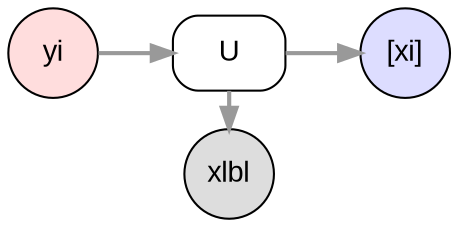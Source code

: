 digraph d {
	node [fontname = "Arial"];
	edge [fontname = "Arial", fontsize=11,color="#999999", penwidth=2, weight=1];

	rankdir=LR
	subgraph list {
		node [shape=circle, style=filled, fillcolor="#DDDDFF", fixedsize=true, width=0.6]
		xi [label="[xi]"]
		}
	subgraph nest {
		node [shape=circle, style=filled, fillcolor="#FFDDDD", fixedsize=true, width=0.6]
		yi
		}		
	subgraph others {
		node [shape=circle, style=filled, fillcolor="#DDDDDD", fixedsize=true, width=0.6]
		xlbl
		}
	subgraph process {
		node [shape=box, style=rounded]
		U
	}
{rank=same; xlbl U}
yi -> U
U -> xi
U -> xlbl
}
